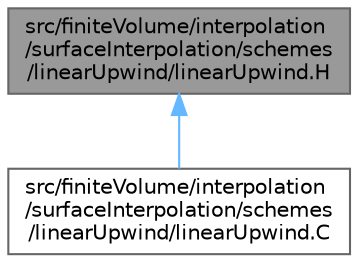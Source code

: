 digraph "src/finiteVolume/interpolation/surfaceInterpolation/schemes/linearUpwind/linearUpwind.H"
{
 // LATEX_PDF_SIZE
  bgcolor="transparent";
  edge [fontname=Helvetica,fontsize=10,labelfontname=Helvetica,labelfontsize=10];
  node [fontname=Helvetica,fontsize=10,shape=box,height=0.2,width=0.4];
  Node1 [id="Node000001",label="src/finiteVolume/interpolation\l/surfaceInterpolation/schemes\l/linearUpwind/linearUpwind.H",height=0.2,width=0.4,color="gray40", fillcolor="grey60", style="filled", fontcolor="black",tooltip=" "];
  Node1 -> Node2 [id="edge1_Node000001_Node000002",dir="back",color="steelblue1",style="solid",tooltip=" "];
  Node2 [id="Node000002",label="src/finiteVolume/interpolation\l/surfaceInterpolation/schemes\l/linearUpwind/linearUpwind.C",height=0.2,width=0.4,color="grey40", fillcolor="white", style="filled",URL="$linearUpwind_8C.html",tooltip=" "];
}
